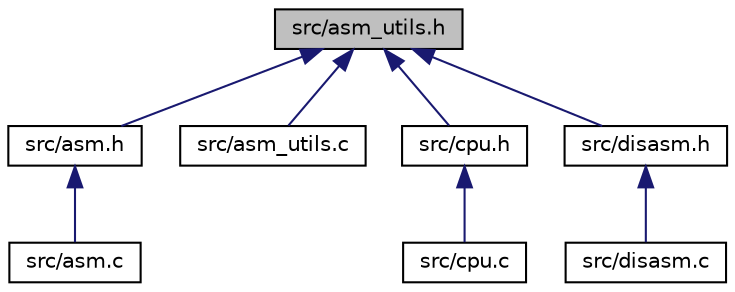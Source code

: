digraph "src/asm_utils.h"
{
  edge [fontname="Helvetica",fontsize="10",labelfontname="Helvetica",labelfontsize="10"];
  node [fontname="Helvetica",fontsize="10",shape=record];
  Node5 [label="src/asm_utils.h",height=0.2,width=0.4,color="black", fillcolor="grey75", style="filled", fontcolor="black"];
  Node5 -> Node6 [dir="back",color="midnightblue",fontsize="10",style="solid",fontname="Helvetica"];
  Node6 [label="src/asm.h",height=0.2,width=0.4,color="black", fillcolor="white", style="filled",URL="$asm_8h.html",tooltip="Definitions of methods for assembler. "];
  Node6 -> Node7 [dir="back",color="midnightblue",fontsize="10",style="solid",fontname="Helvetica"];
  Node7 [label="src/asm.c",height=0.2,width=0.4,color="black", fillcolor="white", style="filled",URL="$asm_8c.html",tooltip="Definitions of methods for assembler. "];
  Node5 -> Node8 [dir="back",color="midnightblue",fontsize="10",style="solid",fontname="Helvetica"];
  Node8 [label="src/asm_utils.c",height=0.2,width=0.4,color="black", fillcolor="white", style="filled",URL="$asm__utils_8c.html",tooltip="Helper methods for asm, disasm, cpu. "];
  Node5 -> Node9 [dir="back",color="midnightblue",fontsize="10",style="solid",fontname="Helvetica"];
  Node9 [label="src/cpu.h",height=0.2,width=0.4,color="black", fillcolor="white", style="filled",URL="$cpu_8h.html",tooltip="Headers for a stack machine. "];
  Node9 -> Node10 [dir="back",color="midnightblue",fontsize="10",style="solid",fontname="Helvetica"];
  Node10 [label="src/cpu.c",height=0.2,width=0.4,color="black", fillcolor="white", style="filled",URL="$cpu_8c.html",tooltip="Describes a stack machine. "];
  Node5 -> Node11 [dir="back",color="midnightblue",fontsize="10",style="solid",fontname="Helvetica"];
  Node11 [label="src/disasm.h",height=0.2,width=0.4,color="black", fillcolor="white", style="filled",URL="$disasm_8h.html",tooltip="Disassembler methods. "];
  Node11 -> Node12 [dir="back",color="midnightblue",fontsize="10",style="solid",fontname="Helvetica"];
  Node12 [label="src/disasm.c",height=0.2,width=0.4,color="black", fillcolor="white", style="filled",URL="$disasm_8c.html",tooltip="Disassembler methods. "];
}
